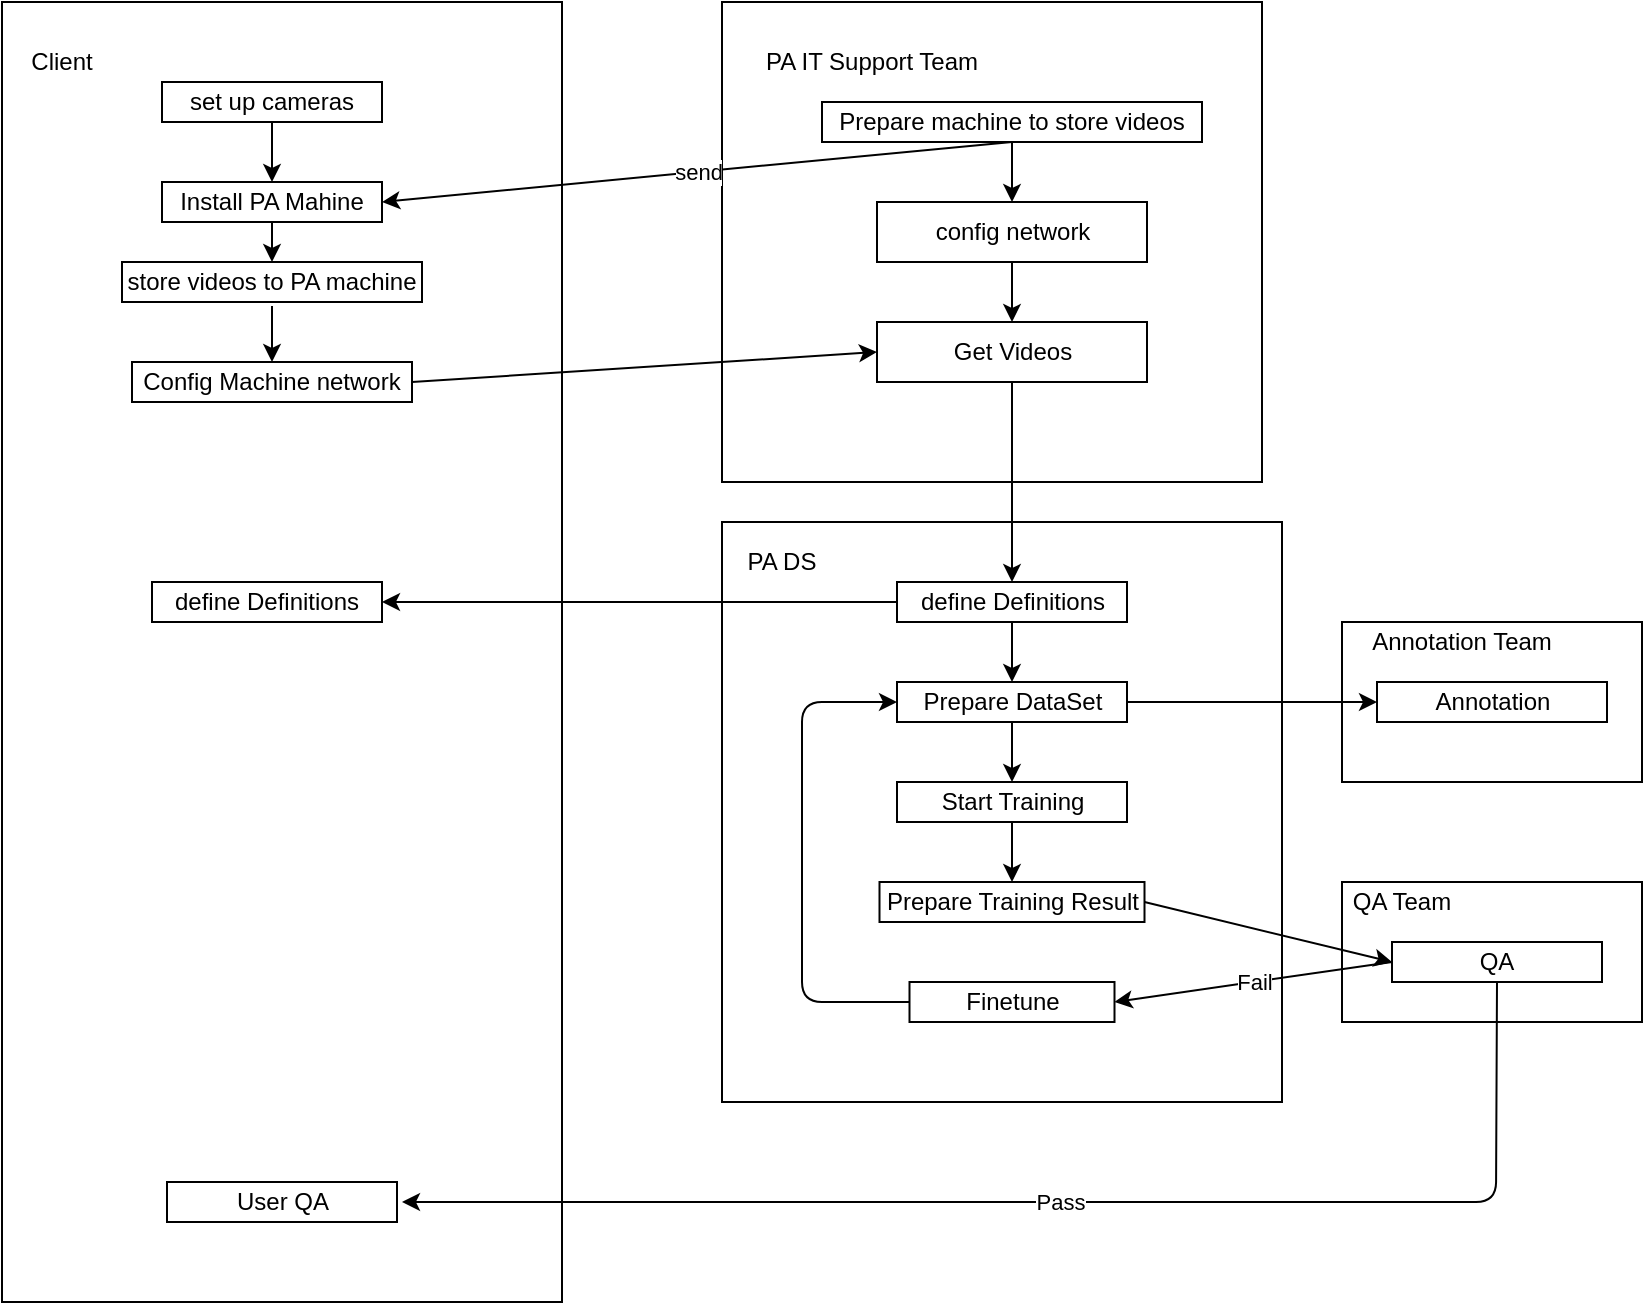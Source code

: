<mxfile version="14.4.6" type="github">
  <diagram id="815Y3X5kNub4N98Q2fxi" name="Page-1">
    <mxGraphModel dx="1550" dy="832" grid="1" gridSize="10" guides="1" tooltips="1" connect="1" arrows="1" fold="1" page="1" pageScale="1" pageWidth="850" pageHeight="1100" math="0" shadow="0">
      <root>
        <mxCell id="0" />
        <mxCell id="1" parent="0" />
        <mxCell id="xz3gfI4zYB6FrGeIDTkK-1" value="" style="rounded=0;whiteSpace=wrap;html=1;" vertex="1" parent="1">
          <mxGeometry x="220" y="80" width="280" height="650" as="geometry" />
        </mxCell>
        <mxCell id="xz3gfI4zYB6FrGeIDTkK-2" value="Client" style="text;html=1;strokeColor=none;fillColor=none;align=center;verticalAlign=middle;whiteSpace=wrap;rounded=0;" vertex="1" parent="1">
          <mxGeometry x="230" y="100" width="40" height="20" as="geometry" />
        </mxCell>
        <mxCell id="xz3gfI4zYB6FrGeIDTkK-3" value="set up cameras" style="rounded=0;whiteSpace=wrap;html=1;" vertex="1" parent="1">
          <mxGeometry x="300" y="120" width="110" height="20" as="geometry" />
        </mxCell>
        <mxCell id="xz3gfI4zYB6FrGeIDTkK-4" value="" style="rounded=0;whiteSpace=wrap;html=1;" vertex="1" parent="1">
          <mxGeometry x="580" y="80" width="270" height="240" as="geometry" />
        </mxCell>
        <mxCell id="xz3gfI4zYB6FrGeIDTkK-5" value="PA IT Support Team" style="text;html=1;strokeColor=none;fillColor=none;align=center;verticalAlign=middle;whiteSpace=wrap;rounded=0;" vertex="1" parent="1">
          <mxGeometry x="590" y="100" width="130" height="20" as="geometry" />
        </mxCell>
        <mxCell id="xz3gfI4zYB6FrGeIDTkK-6" value="Prepare machine to store videos" style="rounded=0;whiteSpace=wrap;html=1;" vertex="1" parent="1">
          <mxGeometry x="630" y="130" width="190" height="20" as="geometry" />
        </mxCell>
        <mxCell id="xz3gfI4zYB6FrGeIDTkK-7" value="" style="endArrow=classic;html=1;exitX=0.5;exitY=1;exitDx=0;exitDy=0;entryX=1;entryY=0.5;entryDx=0;entryDy=0;" edge="1" parent="1" source="xz3gfI4zYB6FrGeIDTkK-6" target="xz3gfI4zYB6FrGeIDTkK-9">
          <mxGeometry relative="1" as="geometry">
            <mxPoint x="550" y="420" as="sourcePoint" />
            <mxPoint x="650" y="420" as="targetPoint" />
          </mxGeometry>
        </mxCell>
        <mxCell id="xz3gfI4zYB6FrGeIDTkK-8" value="send" style="edgeLabel;resizable=0;html=1;align=center;verticalAlign=middle;" connectable="0" vertex="1" parent="xz3gfI4zYB6FrGeIDTkK-7">
          <mxGeometry relative="1" as="geometry" />
        </mxCell>
        <mxCell id="xz3gfI4zYB6FrGeIDTkK-9" value="Install PA Mahine" style="rounded=0;whiteSpace=wrap;html=1;" vertex="1" parent="1">
          <mxGeometry x="300" y="170" width="110" height="20" as="geometry" />
        </mxCell>
        <mxCell id="xz3gfI4zYB6FrGeIDTkK-10" value="" style="endArrow=classic;html=1;exitX=0.5;exitY=1;exitDx=0;exitDy=0;entryX=0.5;entryY=0;entryDx=0;entryDy=0;" edge="1" parent="1" source="xz3gfI4zYB6FrGeIDTkK-3" target="xz3gfI4zYB6FrGeIDTkK-9">
          <mxGeometry width="50" height="50" relative="1" as="geometry">
            <mxPoint x="580" y="440" as="sourcePoint" />
            <mxPoint x="630" y="390" as="targetPoint" />
          </mxGeometry>
        </mxCell>
        <mxCell id="xz3gfI4zYB6FrGeIDTkK-12" value="Config Machine network" style="rounded=0;whiteSpace=wrap;html=1;" vertex="1" parent="1">
          <mxGeometry x="285" y="260" width="140" height="20" as="geometry" />
        </mxCell>
        <mxCell id="xz3gfI4zYB6FrGeIDTkK-13" value="" style="endArrow=classic;html=1;entryX=0.5;entryY=0;entryDx=0;entryDy=0;" edge="1" parent="1" target="xz3gfI4zYB6FrGeIDTkK-12">
          <mxGeometry width="50" height="50" relative="1" as="geometry">
            <mxPoint x="355" y="232" as="sourcePoint" />
            <mxPoint x="365" y="190" as="targetPoint" />
          </mxGeometry>
        </mxCell>
        <mxCell id="xz3gfI4zYB6FrGeIDTkK-15" value="store videos to PA machine" style="rounded=0;whiteSpace=wrap;html=1;" vertex="1" parent="1">
          <mxGeometry x="280" y="210" width="150" height="20" as="geometry" />
        </mxCell>
        <mxCell id="xz3gfI4zYB6FrGeIDTkK-16" value="" style="endArrow=classic;html=1;exitX=0.5;exitY=1;exitDx=0;exitDy=0;entryX=0.5;entryY=0;entryDx=0;entryDy=0;" edge="1" parent="1" source="xz3gfI4zYB6FrGeIDTkK-9" target="xz3gfI4zYB6FrGeIDTkK-15">
          <mxGeometry width="50" height="50" relative="1" as="geometry">
            <mxPoint x="365" y="150" as="sourcePoint" />
            <mxPoint x="365" y="180" as="targetPoint" />
          </mxGeometry>
        </mxCell>
        <mxCell id="xz3gfI4zYB6FrGeIDTkK-17" value="" style="endArrow=classic;html=1;exitX=1;exitY=0.5;exitDx=0;exitDy=0;entryX=0;entryY=0.5;entryDx=0;entryDy=0;" edge="1" parent="1" source="xz3gfI4zYB6FrGeIDTkK-12" target="xz3gfI4zYB6FrGeIDTkK-21">
          <mxGeometry width="50" height="50" relative="1" as="geometry">
            <mxPoint x="660" y="450" as="sourcePoint" />
            <mxPoint x="470" y="410" as="targetPoint" />
          </mxGeometry>
        </mxCell>
        <mxCell id="xz3gfI4zYB6FrGeIDTkK-18" value="config network" style="rounded=0;whiteSpace=wrap;html=1;" vertex="1" parent="1">
          <mxGeometry x="657.5" y="180" width="135" height="30" as="geometry" />
        </mxCell>
        <mxCell id="xz3gfI4zYB6FrGeIDTkK-20" value="" style="endArrow=classic;html=1;exitX=0.5;exitY=1;exitDx=0;exitDy=0;entryX=0.5;entryY=0;entryDx=0;entryDy=0;" edge="1" parent="1" source="xz3gfI4zYB6FrGeIDTkK-6" target="xz3gfI4zYB6FrGeIDTkK-18">
          <mxGeometry width="50" height="50" relative="1" as="geometry">
            <mxPoint x="365" y="150" as="sourcePoint" />
            <mxPoint x="365" y="180" as="targetPoint" />
          </mxGeometry>
        </mxCell>
        <mxCell id="xz3gfI4zYB6FrGeIDTkK-21" value="Get Videos" style="rounded=0;whiteSpace=wrap;html=1;" vertex="1" parent="1">
          <mxGeometry x="657.5" y="240" width="135" height="30" as="geometry" />
        </mxCell>
        <mxCell id="xz3gfI4zYB6FrGeIDTkK-22" value="" style="endArrow=classic;html=1;exitX=0.5;exitY=1;exitDx=0;exitDy=0;" edge="1" parent="1" source="xz3gfI4zYB6FrGeIDTkK-18" target="xz3gfI4zYB6FrGeIDTkK-21">
          <mxGeometry width="50" height="50" relative="1" as="geometry">
            <mxPoint x="735.0" y="160" as="sourcePoint" />
            <mxPoint x="735.0" y="190" as="targetPoint" />
          </mxGeometry>
        </mxCell>
        <mxCell id="xz3gfI4zYB6FrGeIDTkK-23" value="" style="rounded=0;whiteSpace=wrap;html=1;" vertex="1" parent="1">
          <mxGeometry x="580" y="340" width="280" height="290" as="geometry" />
        </mxCell>
        <mxCell id="xz3gfI4zYB6FrGeIDTkK-24" value="PA DS" style="text;html=1;strokeColor=none;fillColor=none;align=center;verticalAlign=middle;whiteSpace=wrap;rounded=0;" vertex="1" parent="1">
          <mxGeometry x="590" y="350" width="40" height="20" as="geometry" />
        </mxCell>
        <mxCell id="xz3gfI4zYB6FrGeIDTkK-25" value="" style="endArrow=classic;html=1;exitX=0.5;exitY=1;exitDx=0;exitDy=0;entryX=0.5;entryY=0;entryDx=0;entryDy=0;" edge="1" parent="1" source="xz3gfI4zYB6FrGeIDTkK-21" target="xz3gfI4zYB6FrGeIDTkK-26">
          <mxGeometry width="50" height="50" relative="1" as="geometry">
            <mxPoint x="580" y="360" as="sourcePoint" />
            <mxPoint x="740" y="430" as="targetPoint" />
          </mxGeometry>
        </mxCell>
        <mxCell id="xz3gfI4zYB6FrGeIDTkK-26" value="define Definitions" style="rounded=0;whiteSpace=wrap;html=1;" vertex="1" parent="1">
          <mxGeometry x="667.5" y="370" width="115" height="20" as="geometry" />
        </mxCell>
        <mxCell id="xz3gfI4zYB6FrGeIDTkK-28" value="define Definitions" style="rounded=0;whiteSpace=wrap;html=1;" vertex="1" parent="1">
          <mxGeometry x="295" y="370" width="115" height="20" as="geometry" />
        </mxCell>
        <mxCell id="xz3gfI4zYB6FrGeIDTkK-31" value="Prepare DataSet" style="rounded=0;whiteSpace=wrap;html=1;" vertex="1" parent="1">
          <mxGeometry x="667.5" y="420" width="115" height="20" as="geometry" />
        </mxCell>
        <mxCell id="xz3gfI4zYB6FrGeIDTkK-32" value="" style="rounded=0;whiteSpace=wrap;html=1;" vertex="1" parent="1">
          <mxGeometry x="890" y="390" width="150" height="80" as="geometry" />
        </mxCell>
        <mxCell id="xz3gfI4zYB6FrGeIDTkK-33" value="Annotation Team" style="text;html=1;strokeColor=none;fillColor=none;align=center;verticalAlign=middle;whiteSpace=wrap;rounded=0;" vertex="1" parent="1">
          <mxGeometry x="900" y="390" width="100" height="20" as="geometry" />
        </mxCell>
        <mxCell id="xz3gfI4zYB6FrGeIDTkK-34" value="Annotation" style="rounded=0;whiteSpace=wrap;html=1;" vertex="1" parent="1">
          <mxGeometry x="907.5" y="420" width="115" height="20" as="geometry" />
        </mxCell>
        <mxCell id="xz3gfI4zYB6FrGeIDTkK-35" value="" style="endArrow=classic;html=1;entryX=0.5;entryY=0;entryDx=0;entryDy=0;exitX=0.5;exitY=1;exitDx=0;exitDy=0;" edge="1" parent="1" source="xz3gfI4zYB6FrGeIDTkK-26" target="xz3gfI4zYB6FrGeIDTkK-31">
          <mxGeometry width="50" height="50" relative="1" as="geometry">
            <mxPoint x="365" y="242" as="sourcePoint" />
            <mxPoint x="365" y="270" as="targetPoint" />
            <Array as="points">
              <mxPoint x="725" y="400" />
            </Array>
          </mxGeometry>
        </mxCell>
        <mxCell id="xz3gfI4zYB6FrGeIDTkK-36" value="" style="endArrow=classic;html=1;exitX=1;exitY=0.5;exitDx=0;exitDy=0;entryX=0;entryY=0.5;entryDx=0;entryDy=0;" edge="1" parent="1" source="xz3gfI4zYB6FrGeIDTkK-31" target="xz3gfI4zYB6FrGeIDTkK-34">
          <mxGeometry width="50" height="50" relative="1" as="geometry">
            <mxPoint x="580" y="440" as="sourcePoint" />
            <mxPoint x="630" y="390" as="targetPoint" />
          </mxGeometry>
        </mxCell>
        <mxCell id="xz3gfI4zYB6FrGeIDTkK-37" value="Start Training" style="rounded=0;whiteSpace=wrap;html=1;" vertex="1" parent="1">
          <mxGeometry x="667.5" y="470" width="115" height="20" as="geometry" />
        </mxCell>
        <mxCell id="xz3gfI4zYB6FrGeIDTkK-38" value="Prepare Training Result" style="rounded=0;whiteSpace=wrap;html=1;" vertex="1" parent="1">
          <mxGeometry x="658.75" y="520" width="132.5" height="20" as="geometry" />
        </mxCell>
        <mxCell id="xz3gfI4zYB6FrGeIDTkK-39" value="" style="rounded=0;whiteSpace=wrap;html=1;" vertex="1" parent="1">
          <mxGeometry x="890" y="520" width="150" height="70" as="geometry" />
        </mxCell>
        <mxCell id="xz3gfI4zYB6FrGeIDTkK-40" value="QA Team" style="text;html=1;strokeColor=none;fillColor=none;align=center;verticalAlign=middle;whiteSpace=wrap;rounded=0;" vertex="1" parent="1">
          <mxGeometry x="890" y="520" width="60" height="20" as="geometry" />
        </mxCell>
        <mxCell id="xz3gfI4zYB6FrGeIDTkK-41" value="QA" style="rounded=0;whiteSpace=wrap;html=1;" vertex="1" parent="1">
          <mxGeometry x="915" y="550" width="105" height="20" as="geometry" />
        </mxCell>
        <mxCell id="xz3gfI4zYB6FrGeIDTkK-42" value="" style="endArrow=classic;html=1;entryX=0.5;entryY=0;entryDx=0;entryDy=0;exitX=0.5;exitY=1;exitDx=0;exitDy=0;" edge="1" parent="1" source="xz3gfI4zYB6FrGeIDTkK-31" target="xz3gfI4zYB6FrGeIDTkK-37">
          <mxGeometry width="50" height="50" relative="1" as="geometry">
            <mxPoint x="735.0" y="400" as="sourcePoint" />
            <mxPoint x="735.0" y="430" as="targetPoint" />
            <Array as="points" />
          </mxGeometry>
        </mxCell>
        <mxCell id="xz3gfI4zYB6FrGeIDTkK-43" value="" style="endArrow=classic;html=1;exitX=0.5;exitY=1;exitDx=0;exitDy=0;entryX=0.5;entryY=0;entryDx=0;entryDy=0;" edge="1" parent="1" source="xz3gfI4zYB6FrGeIDTkK-37" target="xz3gfI4zYB6FrGeIDTkK-38">
          <mxGeometry width="50" height="50" relative="1" as="geometry">
            <mxPoint x="710" y="450" as="sourcePoint" />
            <mxPoint x="760" y="400" as="targetPoint" />
          </mxGeometry>
        </mxCell>
        <mxCell id="xz3gfI4zYB6FrGeIDTkK-46" value="" style="endArrow=classic;html=1;exitX=0;exitY=0.5;exitDx=0;exitDy=0;entryX=1;entryY=0.5;entryDx=0;entryDy=0;" edge="1" parent="1" source="xz3gfI4zYB6FrGeIDTkK-41" target="xz3gfI4zYB6FrGeIDTkK-49">
          <mxGeometry relative="1" as="geometry">
            <mxPoint x="690" y="430" as="sourcePoint" />
            <mxPoint x="890" y="680" as="targetPoint" />
          </mxGeometry>
        </mxCell>
        <mxCell id="xz3gfI4zYB6FrGeIDTkK-47" value="Fail" style="edgeLabel;resizable=0;html=1;align=center;verticalAlign=middle;" connectable="0" vertex="1" parent="xz3gfI4zYB6FrGeIDTkK-46">
          <mxGeometry relative="1" as="geometry" />
        </mxCell>
        <mxCell id="xz3gfI4zYB6FrGeIDTkK-49" value="Finetune" style="rounded=0;whiteSpace=wrap;html=1;" vertex="1" parent="1">
          <mxGeometry x="673.75" y="570" width="102.5" height="20" as="geometry" />
        </mxCell>
        <mxCell id="xz3gfI4zYB6FrGeIDTkK-51" value="" style="endArrow=classic;html=1;exitX=0.5;exitY=1;exitDx=0;exitDy=0;" edge="1" parent="1" source="xz3gfI4zYB6FrGeIDTkK-41">
          <mxGeometry relative="1" as="geometry">
            <mxPoint x="690" y="500" as="sourcePoint" />
            <mxPoint x="420" y="680" as="targetPoint" />
            <Array as="points">
              <mxPoint x="967" y="680" />
            </Array>
          </mxGeometry>
        </mxCell>
        <mxCell id="xz3gfI4zYB6FrGeIDTkK-52" value="Pass" style="edgeLabel;resizable=0;html=1;align=center;verticalAlign=middle;" connectable="0" vertex="1" parent="xz3gfI4zYB6FrGeIDTkK-51">
          <mxGeometry relative="1" as="geometry" />
        </mxCell>
        <mxCell id="xz3gfI4zYB6FrGeIDTkK-53" value="User QA" style="rounded=0;whiteSpace=wrap;html=1;" vertex="1" parent="1">
          <mxGeometry x="302.5" y="670" width="115" height="20" as="geometry" />
        </mxCell>
        <mxCell id="xz3gfI4zYB6FrGeIDTkK-54" value="" style="endArrow=classic;html=1;exitX=0;exitY=0.5;exitDx=0;exitDy=0;entryX=0;entryY=0.5;entryDx=0;entryDy=0;" edge="1" parent="1" source="xz3gfI4zYB6FrGeIDTkK-49" target="xz3gfI4zYB6FrGeIDTkK-31">
          <mxGeometry width="50" height="50" relative="1" as="geometry">
            <mxPoint x="710" y="530" as="sourcePoint" />
            <mxPoint x="674" y="430" as="targetPoint" />
            <Array as="points">
              <mxPoint x="620" y="580" />
              <mxPoint x="620" y="430" />
            </Array>
          </mxGeometry>
        </mxCell>
        <mxCell id="xz3gfI4zYB6FrGeIDTkK-55" value="" style="endArrow=classic;html=1;exitX=1;exitY=0.5;exitDx=0;exitDy=0;entryX=0;entryY=0.5;entryDx=0;entryDy=0;" edge="1" parent="1" source="xz3gfI4zYB6FrGeIDTkK-38" target="xz3gfI4zYB6FrGeIDTkK-41">
          <mxGeometry width="50" height="50" relative="1" as="geometry">
            <mxPoint x="710" y="530" as="sourcePoint" />
            <mxPoint x="760" y="480" as="targetPoint" />
          </mxGeometry>
        </mxCell>
        <mxCell id="xz3gfI4zYB6FrGeIDTkK-56" value="" style="endArrow=classic;html=1;exitX=0;exitY=0.5;exitDx=0;exitDy=0;entryX=1;entryY=0.5;entryDx=0;entryDy=0;" edge="1" parent="1" source="xz3gfI4zYB6FrGeIDTkK-26" target="xz3gfI4zYB6FrGeIDTkK-28">
          <mxGeometry width="50" height="50" relative="1" as="geometry">
            <mxPoint x="410" y="470" as="sourcePoint" />
            <mxPoint x="460" y="420" as="targetPoint" />
          </mxGeometry>
        </mxCell>
      </root>
    </mxGraphModel>
  </diagram>
</mxfile>
